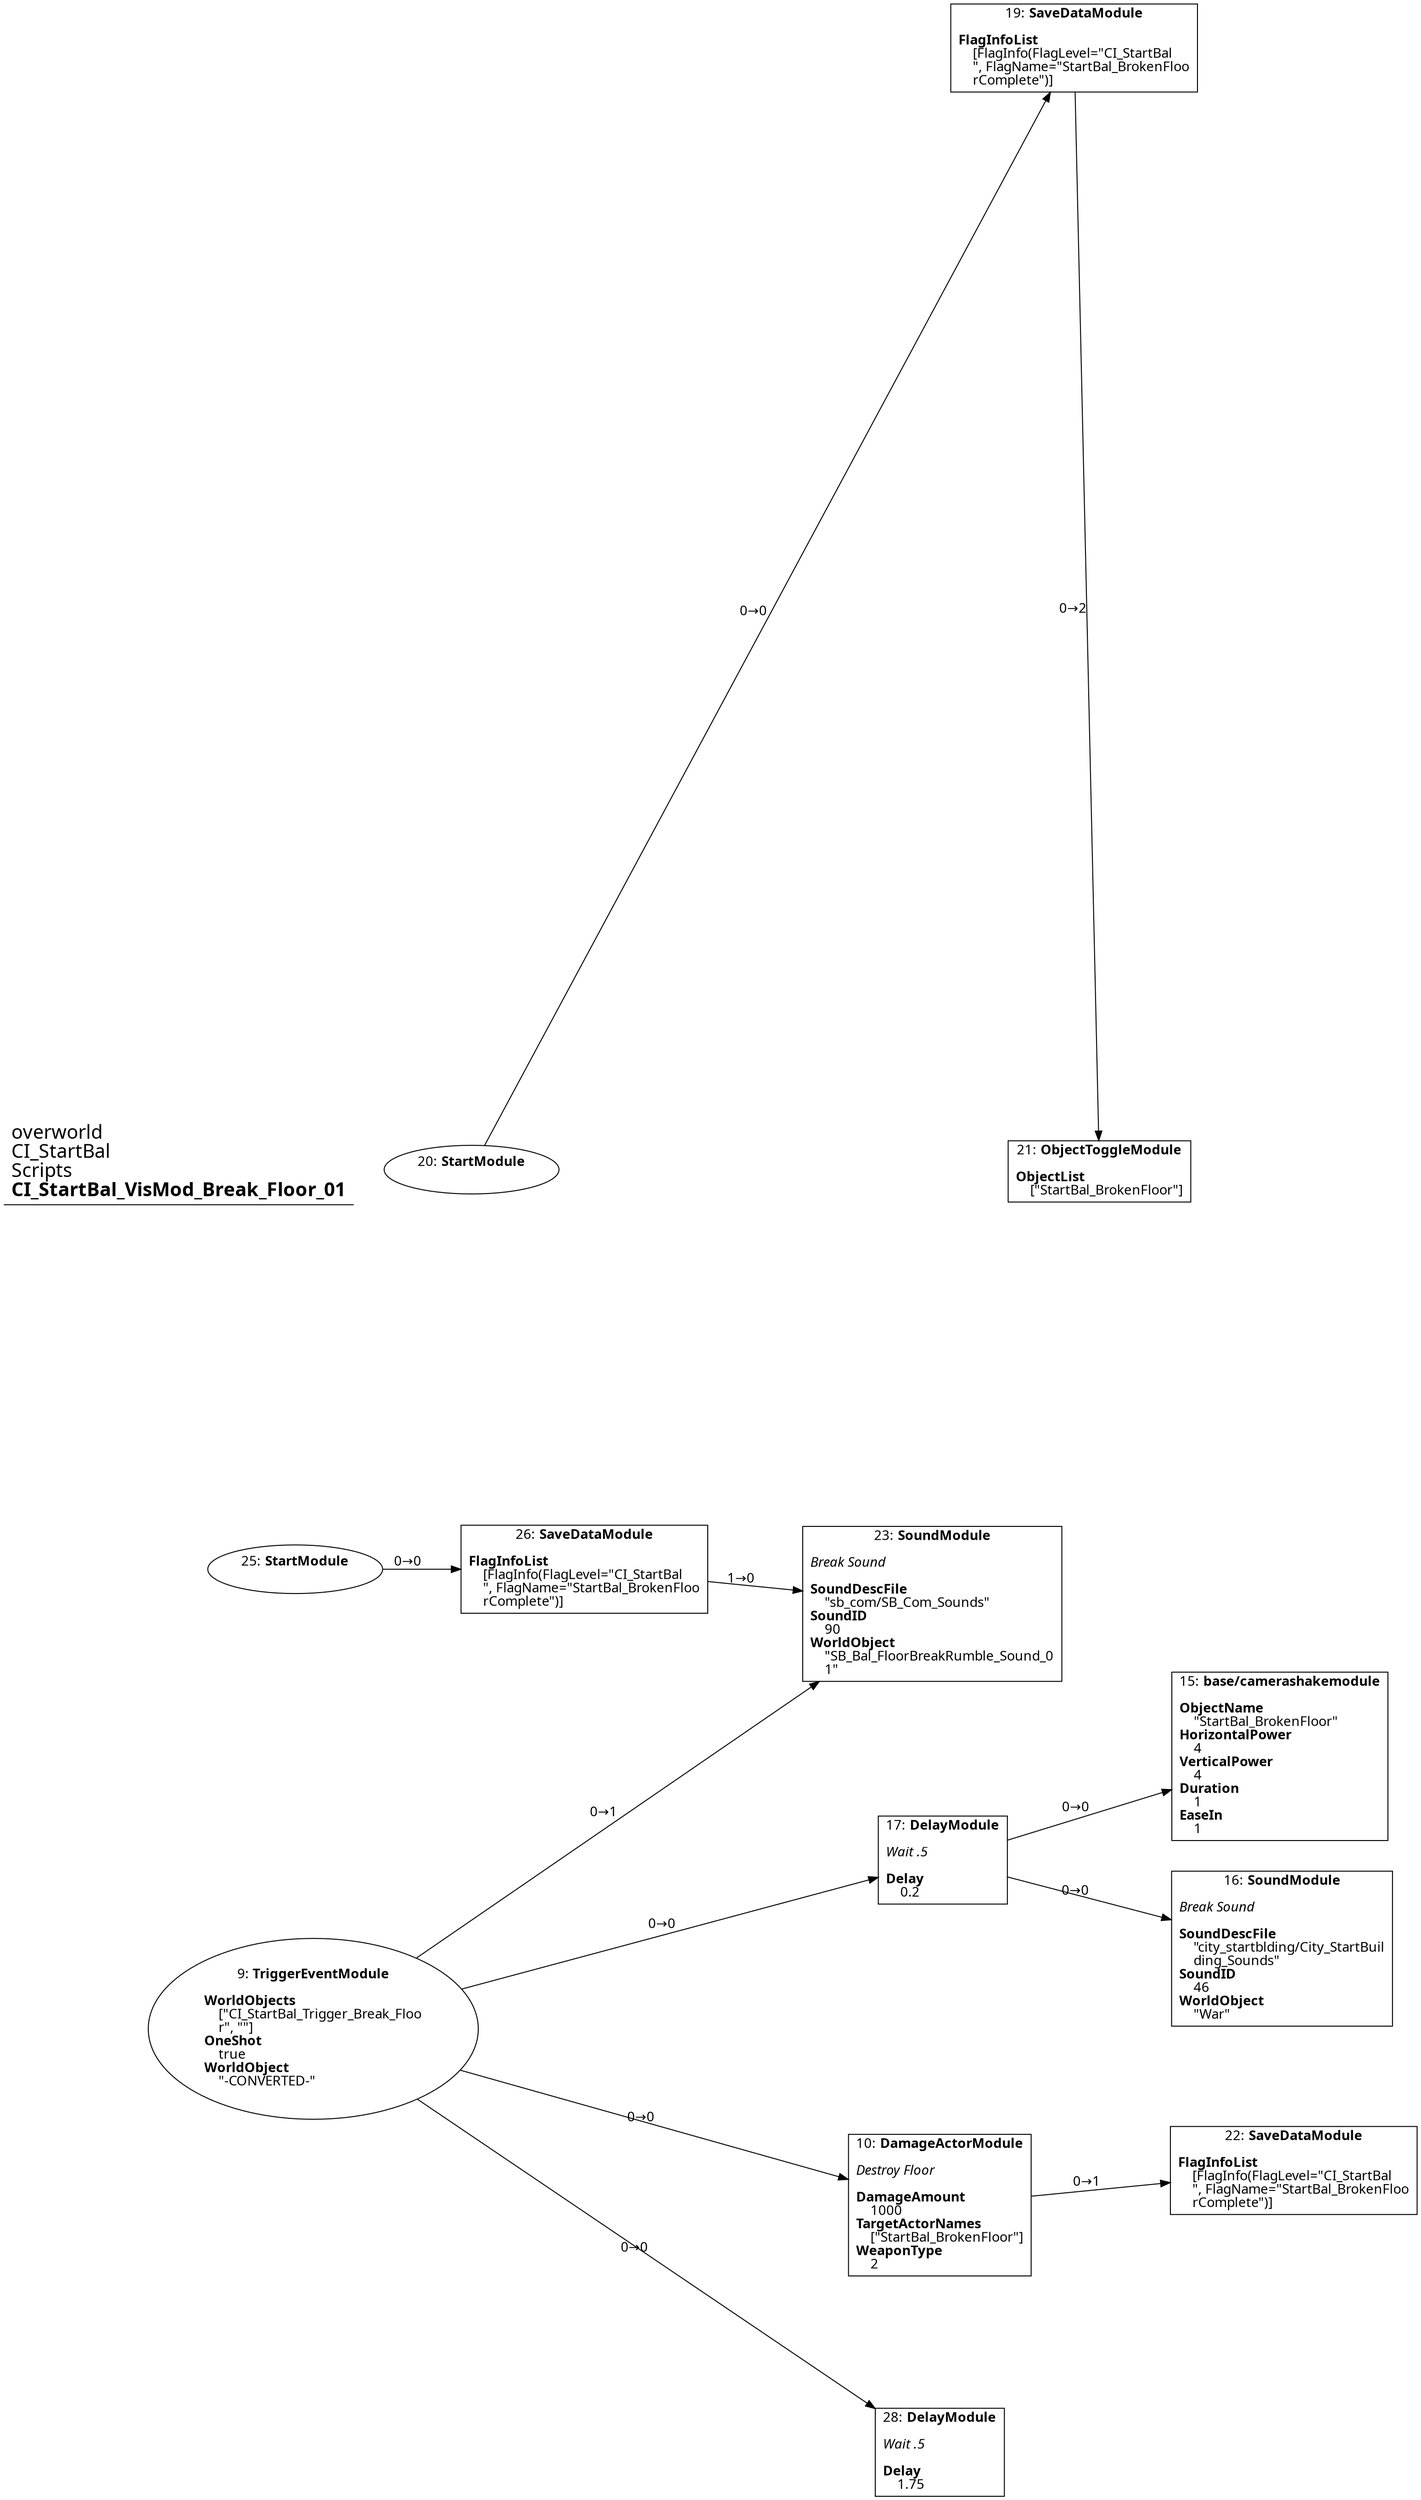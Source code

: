 digraph {
    layout = fdp;
    overlap = prism;
    sep = "+16";
    splines = spline;

    node [ shape = box ];

    graph [ fontname = "Segoe UI" ];
    node [ fontname = "Segoe UI" ];
    edge [ fontname = "Segoe UI" ];

    9 [ label = <9: <b>TriggerEventModule</b><br/><br/><b>WorldObjects</b><br align="left"/>    [&quot;CI_StartBal_Trigger_Break_Floo<br align="left"/>    r&quot;, &quot;&quot;]<br align="left"/><b>OneShot</b><br align="left"/>    true<br align="left"/><b>WorldObject</b><br align="left"/>    &quot;-CONVERTED-&quot;<br align="left"/>> ];
    9 [ shape = oval ]
    9 [ pos = "-0.25800002,0.018000001!" ];
    9 -> 10 [ label = "0→0" ];
    9 -> 17 [ label = "0→0" ];
    9 -> 23 [ label = "0→1" ];
    9 -> 28 [ label = "0→0" ];

    10 [ label = <10: <b>DamageActorModule</b><br/><br/><i>Destroy Floor<br align="left"/></i><br align="left"/><b>DamageAmount</b><br align="left"/>    1000<br align="left"/><b>TargetActorNames</b><br align="left"/>    [&quot;StartBal_BrokenFloor&quot;]<br align="left"/><b>WeaponType</b><br align="left"/>    2<br align="left"/>> ];
    10 [ pos = "0.158,-0.09900001!" ];
    10 -> 22 [ label = "0→1" ];

    15 [ label = <15: <b>base/camerashakemodule</b><br/><br/><b>ObjectName</b><br align="left"/>    &quot;StartBal_BrokenFloor&quot;<br align="left"/><b>HorizontalPower</b><br align="left"/>    4<br align="left"/><b>VerticalPower</b><br align="left"/>    4<br align="left"/><b>Duration</b><br align="left"/>    1<br align="left"/><b>EaseIn</b><br align="left"/>    1<br align="left"/>> ];
    15 [ pos = "0.384,0.179!" ];

    16 [ label = <16: <b>SoundModule</b><br/><br/><i>Break Sound<br align="left"/></i><br align="left"/><b>SoundDescFile</b><br align="left"/>    &quot;city_startblding/City_StartBuil<br align="left"/>    ding_Sounds&quot;<br align="left"/><b>SoundID</b><br align="left"/>    46<br align="left"/><b>WorldObject</b><br align="left"/>    &quot;War&quot;<br align="left"/>> ];
    16 [ pos = "0.38500002,0.091000006!" ];

    17 [ label = <17: <b>DelayModule</b><br/><br/><i>Wait .5<br align="left"/></i><br align="left"/><b>Delay</b><br align="left"/>    0.2<br align="left"/>> ];
    17 [ pos = "0.16000001,0.13000001!" ];
    17 -> 15 [ label = "0→0" ];
    17 -> 16 [ label = "0→0" ];

    19 [ label = <19: <b>SaveDataModule</b><br/><br/><b>FlagInfoList</b><br align="left"/>    [FlagInfo(FlagLevel=&quot;CI_StartBal<br align="left"/>    &quot;, FlagName=&quot;StartBal_BrokenFloo<br align="left"/>    rComplete&quot;)]<br align="left"/>> ];
    19 -> 21 [ label = "0→2" ];

    20 [ label = <20: <b>StartModule</b><br/><br/>> ];
    20 [ shape = oval ]
    20 [ pos = "-0.22900002,0.59000003!" ];
    20 -> 19 [ label = "0→0" ];

    21 [ label = <21: <b>ObjectToggleModule</b><br/><br/><b>ObjectList</b><br align="left"/>    [&quot;StartBal_BrokenFloor&quot;]<br align="left"/>> ];
    21 [ pos = "0.264,0.587!" ];

    22 [ label = <22: <b>SaveDataModule</b><br/><br/><b>FlagInfoList</b><br align="left"/>    [FlagInfo(FlagLevel=&quot;CI_StartBal<br align="left"/>    &quot;, FlagName=&quot;StartBal_BrokenFloo<br align="left"/>    rComplete&quot;)]<br align="left"/>> ];
    22 [ pos = "0.393,-0.076000005!" ];

    23 [ label = <23: <b>SoundModule</b><br/><br/><i>Break Sound<br align="left"/></i><br align="left"/><b>SoundDescFile</b><br align="left"/>    &quot;sb_com/SB_Com_Sounds&quot;<br align="left"/><b>SoundID</b><br align="left"/>    90<br align="left"/><b>WorldObject</b><br align="left"/>    &quot;SB_Bal_FloorBreakRumble_Sound_0<br align="left"/>    1&quot;<br align="left"/>> ];
    23 [ pos = "0.15300001,0.3!" ];

    25 [ label = <25: <b>StartModule</b><br/><br/>> ];
    25 [ shape = oval ]
    25 [ pos = "-0.27,0.323!" ];
    25 -> 26 [ label = "0→0" ];

    26 [ label = <26: <b>SaveDataModule</b><br/><br/><b>FlagInfoList</b><br align="left"/>    [FlagInfo(FlagLevel=&quot;CI_StartBal<br align="left"/>    &quot;, FlagName=&quot;StartBal_BrokenFloo<br align="left"/>    rComplete&quot;)]<br align="left"/>> ];
    26 [ pos = "-0.078,0.323!" ];
    26 -> 23 [ label = "1→0" ];

    28 [ label = <28: <b>DelayModule</b><br/><br/><i>Wait .5<br align="left"/></i><br align="left"/><b>Delay</b><br align="left"/>    1.75<br align="left"/>> ];
    28 [ pos = "0.158,-0.263!" ];

    title [ pos = "-0.27100003,0.591!" ];
    title [ shape = underline ];
    title [ label = <<font point-size="20">overworld<br align="left"/>CI_StartBal<br align="left"/>Scripts<br align="left"/><b>CI_StartBal_VisMod_Break_Floor_01</b><br align="left"/></font>> ];
}

